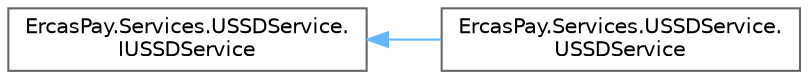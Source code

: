 digraph "Graphical Class Hierarchy"
{
 // LATEX_PDF_SIZE
  bgcolor="transparent";
  edge [fontname=Helvetica,fontsize=10,labelfontname=Helvetica,labelfontsize=10];
  node [fontname=Helvetica,fontsize=10,shape=box,height=0.2,width=0.4];
  rankdir="LR";
  Node0 [id="Node000000",label="ErcasPay.Services.USSDService.\lIUSSDService",height=0.2,width=0.4,color="grey40", fillcolor="white", style="filled",URL="$interfaceErcasPay_1_1Services_1_1USSDService_1_1IUSSDService.html",tooltip="Service interface for USSD payments."];
  Node0 -> Node1 [id="edge18_Node000000_Node000001",dir="back",color="steelblue1",style="solid",tooltip=" "];
  Node1 [id="Node000001",label="ErcasPay.Services.USSDService.\lUSSDService",height=0.2,width=0.4,color="grey40", fillcolor="white", style="filled",URL="$classErcasPay_1_1Services_1_1USSDService_1_1USSDService.html",tooltip="Service for USSD payments."];
}
